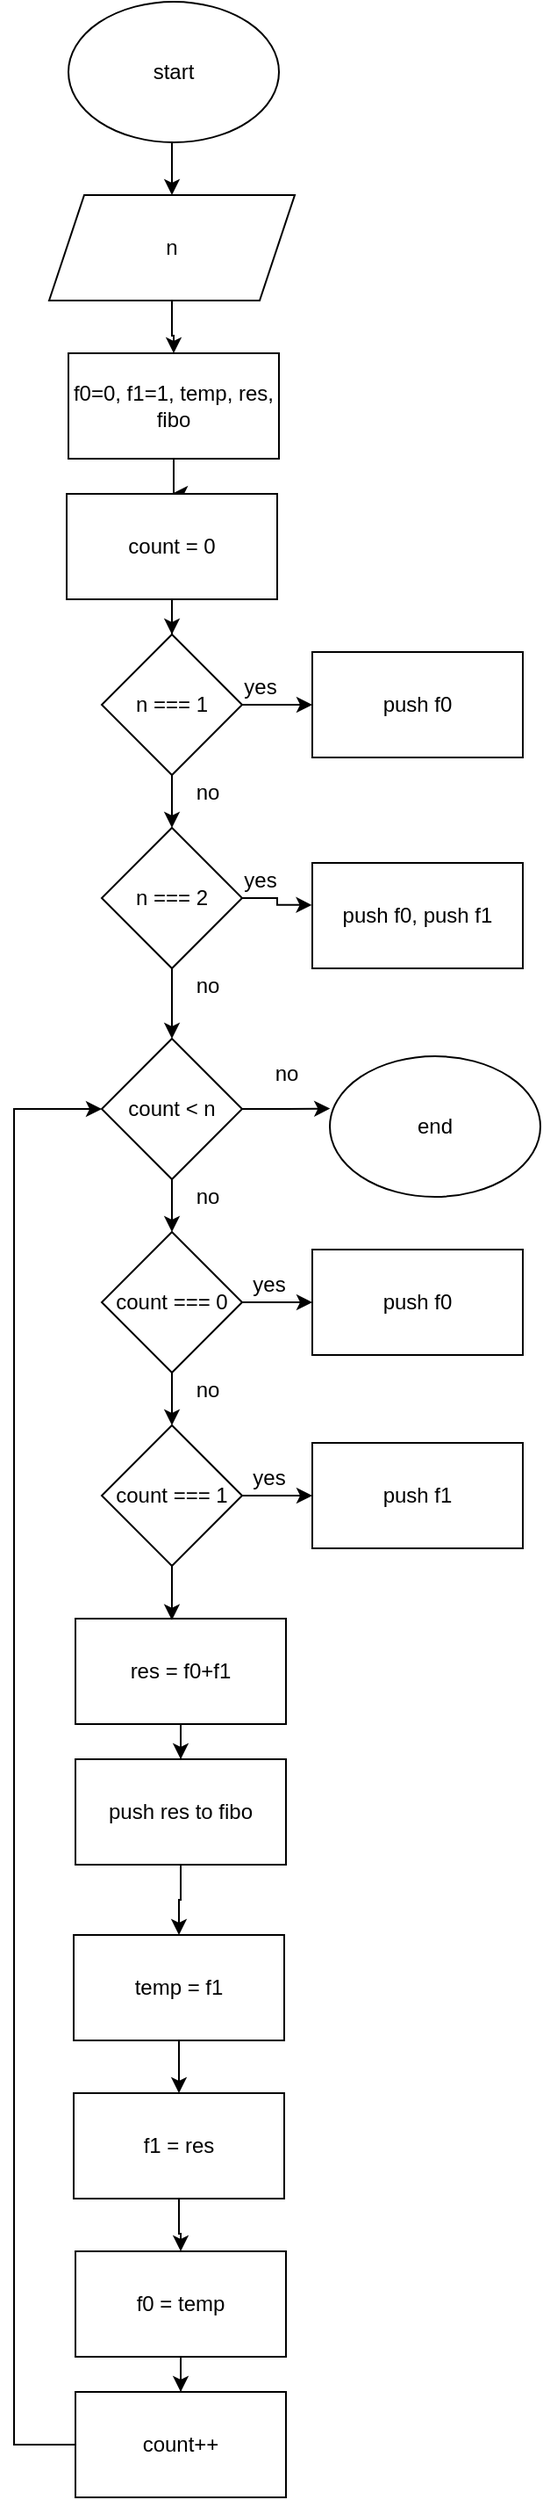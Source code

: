 <mxfile version="20.0.0" type="github">
  <diagram id="uHI2IVww3rKQg_eRiexI" name="Page-1">
    <mxGraphModel dx="1185" dy="635" grid="1" gridSize="10" guides="1" tooltips="1" connect="1" arrows="1" fold="1" page="1" pageScale="1" pageWidth="850" pageHeight="1100" math="0" shadow="0">
      <root>
        <mxCell id="0" />
        <mxCell id="1" parent="0" />
        <mxCell id="Ka_BFMdY2Nesvg1UKIJ5-12" style="edgeStyle=orthogonalEdgeStyle;rounded=0;orthogonalLoop=1;jettySize=auto;html=1;exitX=0.5;exitY=1;exitDx=0;exitDy=0;entryX=0.5;entryY=0;entryDx=0;entryDy=0;" edge="1" parent="1" source="Ka_BFMdY2Nesvg1UKIJ5-1" target="Ka_BFMdY2Nesvg1UKIJ5-2">
          <mxGeometry relative="1" as="geometry" />
        </mxCell>
        <mxCell id="Ka_BFMdY2Nesvg1UKIJ5-1" value="start" style="ellipse;whiteSpace=wrap;html=1;" vertex="1" parent="1">
          <mxGeometry x="111" y="30" width="120" height="80" as="geometry" />
        </mxCell>
        <mxCell id="Ka_BFMdY2Nesvg1UKIJ5-14" style="edgeStyle=orthogonalEdgeStyle;rounded=0;orthogonalLoop=1;jettySize=auto;html=1;entryX=0.5;entryY=0;entryDx=0;entryDy=0;" edge="1" parent="1" source="Ka_BFMdY2Nesvg1UKIJ5-2" target="Ka_BFMdY2Nesvg1UKIJ5-13">
          <mxGeometry relative="1" as="geometry" />
        </mxCell>
        <mxCell id="Ka_BFMdY2Nesvg1UKIJ5-2" value="n" style="shape=parallelogram;perimeter=parallelogramPerimeter;whiteSpace=wrap;html=1;fixedSize=1;" vertex="1" parent="1">
          <mxGeometry x="100" y="140" width="140" height="60" as="geometry" />
        </mxCell>
        <mxCell id="Ka_BFMdY2Nesvg1UKIJ5-73" style="edgeStyle=orthogonalEdgeStyle;rounded=0;orthogonalLoop=1;jettySize=auto;html=1;entryX=0.001;entryY=0.372;entryDx=0;entryDy=0;entryPerimeter=0;" edge="1" parent="1" source="Ka_BFMdY2Nesvg1UKIJ5-3" target="Ka_BFMdY2Nesvg1UKIJ5-40">
          <mxGeometry relative="1" as="geometry" />
        </mxCell>
        <mxCell id="Ka_BFMdY2Nesvg1UKIJ5-81" style="edgeStyle=orthogonalEdgeStyle;rounded=0;orthogonalLoop=1;jettySize=auto;html=1;entryX=0.5;entryY=0;entryDx=0;entryDy=0;" edge="1" parent="1" source="Ka_BFMdY2Nesvg1UKIJ5-3" target="Ka_BFMdY2Nesvg1UKIJ5-78">
          <mxGeometry relative="1" as="geometry" />
        </mxCell>
        <mxCell id="Ka_BFMdY2Nesvg1UKIJ5-3" value="count &amp;lt; n" style="rhombus;whiteSpace=wrap;html=1;" vertex="1" parent="1">
          <mxGeometry x="130" y="620" width="80" height="80" as="geometry" />
        </mxCell>
        <mxCell id="Ka_BFMdY2Nesvg1UKIJ5-19" style="edgeStyle=orthogonalEdgeStyle;rounded=0;orthogonalLoop=1;jettySize=auto;html=1;" edge="1" parent="1" source="Ka_BFMdY2Nesvg1UKIJ5-13" target="Ka_BFMdY2Nesvg1UKIJ5-18">
          <mxGeometry relative="1" as="geometry" />
        </mxCell>
        <mxCell id="Ka_BFMdY2Nesvg1UKIJ5-13" value="f0=0, f1=1, temp, res, fibo" style="rounded=0;whiteSpace=wrap;html=1;" vertex="1" parent="1">
          <mxGeometry x="111" y="230" width="120" height="60" as="geometry" />
        </mxCell>
        <mxCell id="Ka_BFMdY2Nesvg1UKIJ5-56" style="edgeStyle=orthogonalEdgeStyle;rounded=0;orthogonalLoop=1;jettySize=auto;html=1;" edge="1" parent="1" source="Ka_BFMdY2Nesvg1UKIJ5-18" target="Ka_BFMdY2Nesvg1UKIJ5-29">
          <mxGeometry relative="1" as="geometry" />
        </mxCell>
        <mxCell id="Ka_BFMdY2Nesvg1UKIJ5-18" value="count = 0" style="rounded=0;whiteSpace=wrap;html=1;" vertex="1" parent="1">
          <mxGeometry x="110" y="310" width="120" height="60" as="geometry" />
        </mxCell>
        <mxCell id="Ka_BFMdY2Nesvg1UKIJ5-71" style="edgeStyle=orthogonalEdgeStyle;rounded=0;orthogonalLoop=1;jettySize=auto;html=1;entryX=0.5;entryY=0;entryDx=0;entryDy=0;" edge="1" parent="1" source="Ka_BFMdY2Nesvg1UKIJ5-28" target="Ka_BFMdY2Nesvg1UKIJ5-70">
          <mxGeometry relative="1" as="geometry" />
        </mxCell>
        <mxCell id="Ka_BFMdY2Nesvg1UKIJ5-28" value="res = f0+f1" style="rounded=0;whiteSpace=wrap;html=1;" vertex="1" parent="1">
          <mxGeometry x="115" y="950" width="120" height="60" as="geometry" />
        </mxCell>
        <mxCell id="Ka_BFMdY2Nesvg1UKIJ5-57" style="edgeStyle=orthogonalEdgeStyle;rounded=0;orthogonalLoop=1;jettySize=auto;html=1;entryX=0;entryY=0.5;entryDx=0;entryDy=0;" edge="1" parent="1" source="Ka_BFMdY2Nesvg1UKIJ5-29" target="Ka_BFMdY2Nesvg1UKIJ5-37">
          <mxGeometry relative="1" as="geometry" />
        </mxCell>
        <mxCell id="Ka_BFMdY2Nesvg1UKIJ5-58" style="edgeStyle=orthogonalEdgeStyle;rounded=0;orthogonalLoop=1;jettySize=auto;html=1;entryX=0.5;entryY=0;entryDx=0;entryDy=0;" edge="1" parent="1" source="Ka_BFMdY2Nesvg1UKIJ5-29" target="Ka_BFMdY2Nesvg1UKIJ5-34">
          <mxGeometry relative="1" as="geometry" />
        </mxCell>
        <mxCell id="Ka_BFMdY2Nesvg1UKIJ5-29" value="n === 1" style="rhombus;whiteSpace=wrap;html=1;" vertex="1" parent="1">
          <mxGeometry x="130" y="390" width="80" height="80" as="geometry" />
        </mxCell>
        <mxCell id="Ka_BFMdY2Nesvg1UKIJ5-59" style="edgeStyle=orthogonalEdgeStyle;rounded=0;orthogonalLoop=1;jettySize=auto;html=1;entryX=-0.002;entryY=0.399;entryDx=0;entryDy=0;entryPerimeter=0;" edge="1" parent="1" source="Ka_BFMdY2Nesvg1UKIJ5-34" target="Ka_BFMdY2Nesvg1UKIJ5-38">
          <mxGeometry relative="1" as="geometry" />
        </mxCell>
        <mxCell id="Ka_BFMdY2Nesvg1UKIJ5-60" style="edgeStyle=orthogonalEdgeStyle;rounded=0;orthogonalLoop=1;jettySize=auto;html=1;entryX=0.5;entryY=0;entryDx=0;entryDy=0;" edge="1" parent="1" source="Ka_BFMdY2Nesvg1UKIJ5-34" target="Ka_BFMdY2Nesvg1UKIJ5-3">
          <mxGeometry relative="1" as="geometry" />
        </mxCell>
        <mxCell id="Ka_BFMdY2Nesvg1UKIJ5-34" value="n === 2" style="rhombus;whiteSpace=wrap;html=1;" vertex="1" parent="1">
          <mxGeometry x="130" y="500" width="80" height="80" as="geometry" />
        </mxCell>
        <mxCell id="Ka_BFMdY2Nesvg1UKIJ5-37" value="push f0" style="rounded=0;whiteSpace=wrap;html=1;" vertex="1" parent="1">
          <mxGeometry x="250" y="400" width="120" height="60" as="geometry" />
        </mxCell>
        <mxCell id="Ka_BFMdY2Nesvg1UKIJ5-38" value="push f0, push f1" style="rounded=0;whiteSpace=wrap;html=1;" vertex="1" parent="1">
          <mxGeometry x="250" y="520" width="120" height="60" as="geometry" />
        </mxCell>
        <mxCell id="Ka_BFMdY2Nesvg1UKIJ5-40" value="end" style="ellipse;whiteSpace=wrap;html=1;" vertex="1" parent="1">
          <mxGeometry x="260" y="630" width="120" height="80" as="geometry" />
        </mxCell>
        <mxCell id="Ka_BFMdY2Nesvg1UKIJ5-47" style="edgeStyle=orthogonalEdgeStyle;rounded=0;orthogonalLoop=1;jettySize=auto;html=1;exitX=0.5;exitY=1;exitDx=0;exitDy=0;entryX=0.5;entryY=0;entryDx=0;entryDy=0;" edge="1" parent="1" source="Ka_BFMdY2Nesvg1UKIJ5-42" target="Ka_BFMdY2Nesvg1UKIJ5-43">
          <mxGeometry relative="1" as="geometry" />
        </mxCell>
        <mxCell id="Ka_BFMdY2Nesvg1UKIJ5-42" value="temp = f1" style="rounded=0;whiteSpace=wrap;html=1;" vertex="1" parent="1">
          <mxGeometry x="114" y="1130" width="120" height="60" as="geometry" />
        </mxCell>
        <mxCell id="Ka_BFMdY2Nesvg1UKIJ5-49" style="edgeStyle=orthogonalEdgeStyle;rounded=0;orthogonalLoop=1;jettySize=auto;html=1;entryX=0.5;entryY=0;entryDx=0;entryDy=0;" edge="1" parent="1" source="Ka_BFMdY2Nesvg1UKIJ5-43" target="Ka_BFMdY2Nesvg1UKIJ5-44">
          <mxGeometry relative="1" as="geometry" />
        </mxCell>
        <mxCell id="Ka_BFMdY2Nesvg1UKIJ5-43" value="f1 = res" style="rounded=0;whiteSpace=wrap;html=1;" vertex="1" parent="1">
          <mxGeometry x="114" y="1220" width="120" height="60" as="geometry" />
        </mxCell>
        <mxCell id="Ka_BFMdY2Nesvg1UKIJ5-76" style="edgeStyle=orthogonalEdgeStyle;rounded=0;orthogonalLoop=1;jettySize=auto;html=1;entryX=0.5;entryY=0;entryDx=0;entryDy=0;" edge="1" parent="1" source="Ka_BFMdY2Nesvg1UKIJ5-44" target="Ka_BFMdY2Nesvg1UKIJ5-75">
          <mxGeometry relative="1" as="geometry" />
        </mxCell>
        <mxCell id="Ka_BFMdY2Nesvg1UKIJ5-44" value="f0 = temp" style="rounded=0;whiteSpace=wrap;html=1;" vertex="1" parent="1">
          <mxGeometry x="115" y="1310" width="120" height="60" as="geometry" />
        </mxCell>
        <mxCell id="Ka_BFMdY2Nesvg1UKIJ5-61" value="yes" style="text;html=1;align=center;verticalAlign=middle;resizable=0;points=[];autosize=1;strokeColor=none;fillColor=none;" vertex="1" parent="1">
          <mxGeometry x="205" y="410" width="30" height="20" as="geometry" />
        </mxCell>
        <mxCell id="Ka_BFMdY2Nesvg1UKIJ5-63" value="no" style="text;html=1;align=center;verticalAlign=middle;resizable=0;points=[];autosize=1;strokeColor=none;fillColor=none;" vertex="1" parent="1">
          <mxGeometry x="175" y="470" width="30" height="20" as="geometry" />
        </mxCell>
        <mxCell id="Ka_BFMdY2Nesvg1UKIJ5-64" value="yes" style="text;html=1;align=center;verticalAlign=middle;resizable=0;points=[];autosize=1;strokeColor=none;fillColor=none;" vertex="1" parent="1">
          <mxGeometry x="205" y="520" width="30" height="20" as="geometry" />
        </mxCell>
        <mxCell id="Ka_BFMdY2Nesvg1UKIJ5-65" value="no" style="text;html=1;align=center;verticalAlign=middle;resizable=0;points=[];autosize=1;strokeColor=none;fillColor=none;" vertex="1" parent="1">
          <mxGeometry x="175" y="580" width="30" height="20" as="geometry" />
        </mxCell>
        <mxCell id="Ka_BFMdY2Nesvg1UKIJ5-72" style="edgeStyle=orthogonalEdgeStyle;rounded=0;orthogonalLoop=1;jettySize=auto;html=1;entryX=0.5;entryY=0;entryDx=0;entryDy=0;" edge="1" parent="1" source="Ka_BFMdY2Nesvg1UKIJ5-70" target="Ka_BFMdY2Nesvg1UKIJ5-42">
          <mxGeometry relative="1" as="geometry" />
        </mxCell>
        <mxCell id="Ka_BFMdY2Nesvg1UKIJ5-70" value="push res to fibo" style="rounded=0;whiteSpace=wrap;html=1;" vertex="1" parent="1">
          <mxGeometry x="115" y="1030" width="120" height="60" as="geometry" />
        </mxCell>
        <mxCell id="Ka_BFMdY2Nesvg1UKIJ5-95" style="edgeStyle=orthogonalEdgeStyle;rounded=0;orthogonalLoop=1;jettySize=auto;html=1;entryX=0;entryY=0.5;entryDx=0;entryDy=0;" edge="1" parent="1" source="Ka_BFMdY2Nesvg1UKIJ5-75" target="Ka_BFMdY2Nesvg1UKIJ5-3">
          <mxGeometry relative="1" as="geometry">
            <mxPoint x="70" y="660.833" as="targetPoint" />
            <Array as="points">
              <mxPoint x="80" y="1420" />
              <mxPoint x="80" y="660" />
            </Array>
          </mxGeometry>
        </mxCell>
        <mxCell id="Ka_BFMdY2Nesvg1UKIJ5-75" value="count++" style="rounded=0;whiteSpace=wrap;html=1;" vertex="1" parent="1">
          <mxGeometry x="115" y="1390" width="120" height="60" as="geometry" />
        </mxCell>
        <mxCell id="Ka_BFMdY2Nesvg1UKIJ5-82" style="edgeStyle=orthogonalEdgeStyle;rounded=0;orthogonalLoop=1;jettySize=auto;html=1;entryX=0.5;entryY=0;entryDx=0;entryDy=0;" edge="1" parent="1" source="Ka_BFMdY2Nesvg1UKIJ5-78" target="Ka_BFMdY2Nesvg1UKIJ5-79">
          <mxGeometry relative="1" as="geometry" />
        </mxCell>
        <mxCell id="Ka_BFMdY2Nesvg1UKIJ5-87" style="edgeStyle=orthogonalEdgeStyle;rounded=0;orthogonalLoop=1;jettySize=auto;html=1;entryX=0;entryY=0.5;entryDx=0;entryDy=0;" edge="1" parent="1" source="Ka_BFMdY2Nesvg1UKIJ5-78" target="Ka_BFMdY2Nesvg1UKIJ5-85">
          <mxGeometry relative="1" as="geometry" />
        </mxCell>
        <mxCell id="Ka_BFMdY2Nesvg1UKIJ5-78" value="count === 0" style="rhombus;whiteSpace=wrap;html=1;" vertex="1" parent="1">
          <mxGeometry x="130" y="730" width="80" height="80" as="geometry" />
        </mxCell>
        <mxCell id="Ka_BFMdY2Nesvg1UKIJ5-88" style="edgeStyle=orthogonalEdgeStyle;rounded=0;orthogonalLoop=1;jettySize=auto;html=1;" edge="1" parent="1" source="Ka_BFMdY2Nesvg1UKIJ5-79" target="Ka_BFMdY2Nesvg1UKIJ5-86">
          <mxGeometry relative="1" as="geometry" />
        </mxCell>
        <mxCell id="Ka_BFMdY2Nesvg1UKIJ5-94" style="edgeStyle=orthogonalEdgeStyle;rounded=0;orthogonalLoop=1;jettySize=auto;html=1;entryX=0.458;entryY=0.014;entryDx=0;entryDy=0;entryPerimeter=0;" edge="1" parent="1" source="Ka_BFMdY2Nesvg1UKIJ5-79" target="Ka_BFMdY2Nesvg1UKIJ5-28">
          <mxGeometry relative="1" as="geometry" />
        </mxCell>
        <mxCell id="Ka_BFMdY2Nesvg1UKIJ5-79" value="count === 1" style="rhombus;whiteSpace=wrap;html=1;" vertex="1" parent="1">
          <mxGeometry x="130" y="840" width="80" height="80" as="geometry" />
        </mxCell>
        <mxCell id="Ka_BFMdY2Nesvg1UKIJ5-80" value="no" style="text;html=1;align=center;verticalAlign=middle;resizable=0;points=[];autosize=1;strokeColor=none;fillColor=none;" vertex="1" parent="1">
          <mxGeometry x="220" y="630" width="30" height="20" as="geometry" />
        </mxCell>
        <mxCell id="Ka_BFMdY2Nesvg1UKIJ5-83" value="no" style="text;html=1;align=center;verticalAlign=middle;resizable=0;points=[];autosize=1;strokeColor=none;fillColor=none;" vertex="1" parent="1">
          <mxGeometry x="175" y="700" width="30" height="20" as="geometry" />
        </mxCell>
        <mxCell id="Ka_BFMdY2Nesvg1UKIJ5-84" value="no" style="text;html=1;align=center;verticalAlign=middle;resizable=0;points=[];autosize=1;strokeColor=none;fillColor=none;" vertex="1" parent="1">
          <mxGeometry x="175" y="810" width="30" height="20" as="geometry" />
        </mxCell>
        <mxCell id="Ka_BFMdY2Nesvg1UKIJ5-85" value="push f0" style="rounded=0;whiteSpace=wrap;html=1;" vertex="1" parent="1">
          <mxGeometry x="250" y="740" width="120" height="60" as="geometry" />
        </mxCell>
        <mxCell id="Ka_BFMdY2Nesvg1UKIJ5-86" value="push f1" style="rounded=0;whiteSpace=wrap;html=1;" vertex="1" parent="1">
          <mxGeometry x="250" y="850" width="120" height="60" as="geometry" />
        </mxCell>
        <mxCell id="Ka_BFMdY2Nesvg1UKIJ5-89" value="yes" style="text;html=1;align=center;verticalAlign=middle;resizable=0;points=[];autosize=1;strokeColor=none;fillColor=none;" vertex="1" parent="1">
          <mxGeometry x="210" y="750" width="30" height="20" as="geometry" />
        </mxCell>
        <mxCell id="Ka_BFMdY2Nesvg1UKIJ5-92" value="yes" style="text;html=1;align=center;verticalAlign=middle;resizable=0;points=[];autosize=1;strokeColor=none;fillColor=none;" vertex="1" parent="1">
          <mxGeometry x="210" y="860" width="30" height="20" as="geometry" />
        </mxCell>
      </root>
    </mxGraphModel>
  </diagram>
</mxfile>
